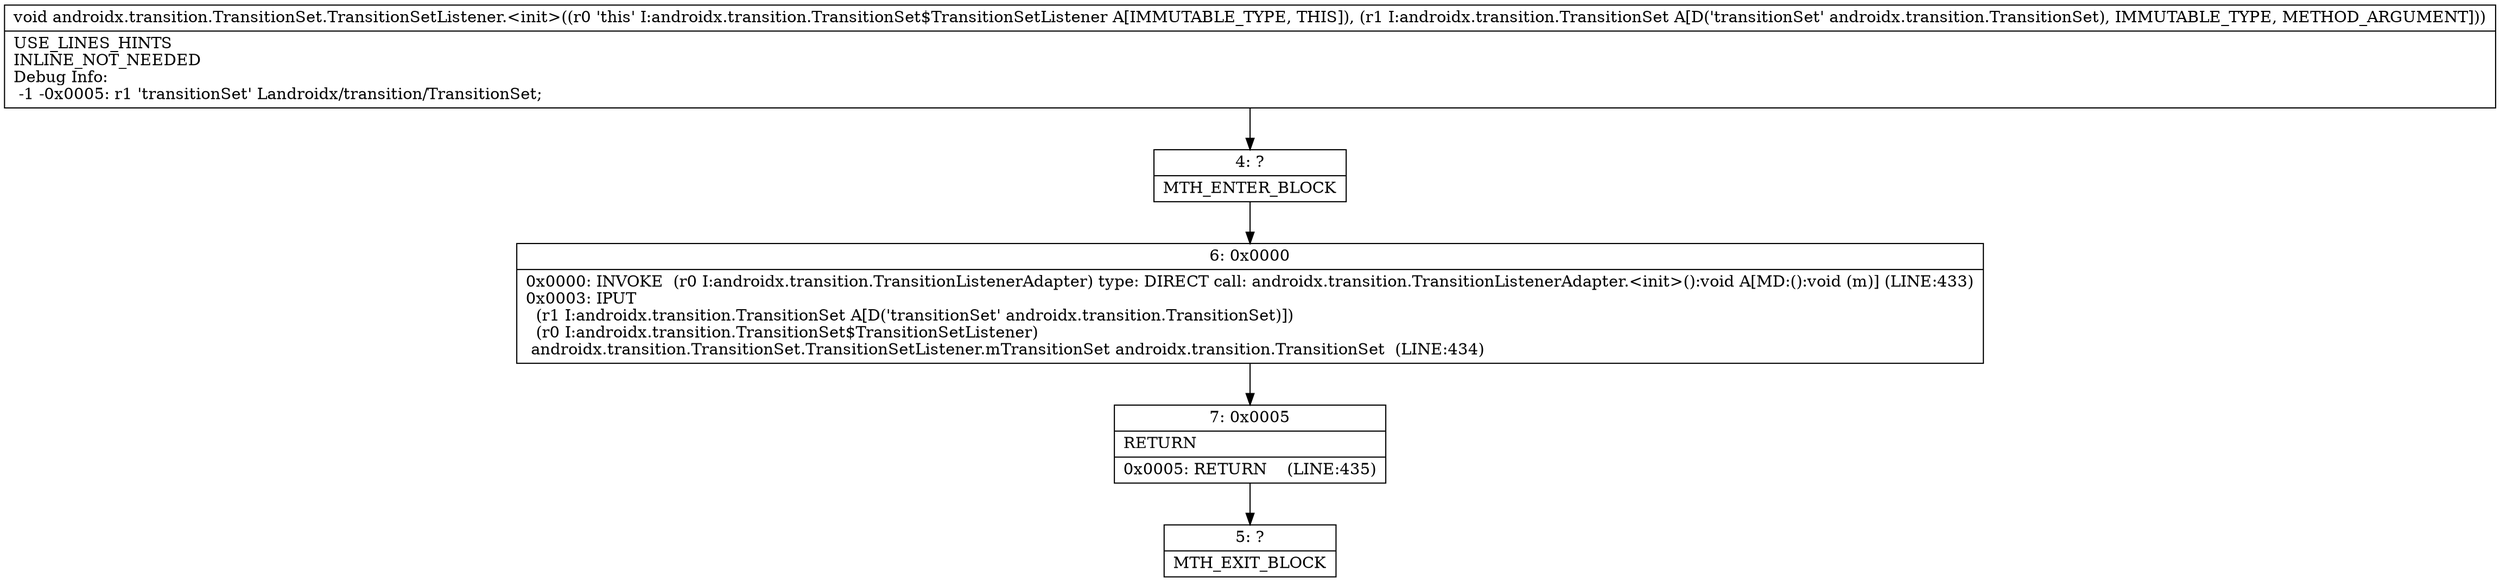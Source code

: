 digraph "CFG forandroidx.transition.TransitionSet.TransitionSetListener.\<init\>(Landroidx\/transition\/TransitionSet;)V" {
Node_4 [shape=record,label="{4\:\ ?|MTH_ENTER_BLOCK\l}"];
Node_6 [shape=record,label="{6\:\ 0x0000|0x0000: INVOKE  (r0 I:androidx.transition.TransitionListenerAdapter) type: DIRECT call: androidx.transition.TransitionListenerAdapter.\<init\>():void A[MD:():void (m)] (LINE:433)\l0x0003: IPUT  \l  (r1 I:androidx.transition.TransitionSet A[D('transitionSet' androidx.transition.TransitionSet)])\l  (r0 I:androidx.transition.TransitionSet$TransitionSetListener)\l androidx.transition.TransitionSet.TransitionSetListener.mTransitionSet androidx.transition.TransitionSet  (LINE:434)\l}"];
Node_7 [shape=record,label="{7\:\ 0x0005|RETURN\l|0x0005: RETURN    (LINE:435)\l}"];
Node_5 [shape=record,label="{5\:\ ?|MTH_EXIT_BLOCK\l}"];
MethodNode[shape=record,label="{void androidx.transition.TransitionSet.TransitionSetListener.\<init\>((r0 'this' I:androidx.transition.TransitionSet$TransitionSetListener A[IMMUTABLE_TYPE, THIS]), (r1 I:androidx.transition.TransitionSet A[D('transitionSet' androidx.transition.TransitionSet), IMMUTABLE_TYPE, METHOD_ARGUMENT]))  | USE_LINES_HINTS\lINLINE_NOT_NEEDED\lDebug Info:\l  \-1 \-0x0005: r1 'transitionSet' Landroidx\/transition\/TransitionSet;\l}"];
MethodNode -> Node_4;Node_4 -> Node_6;
Node_6 -> Node_7;
Node_7 -> Node_5;
}

